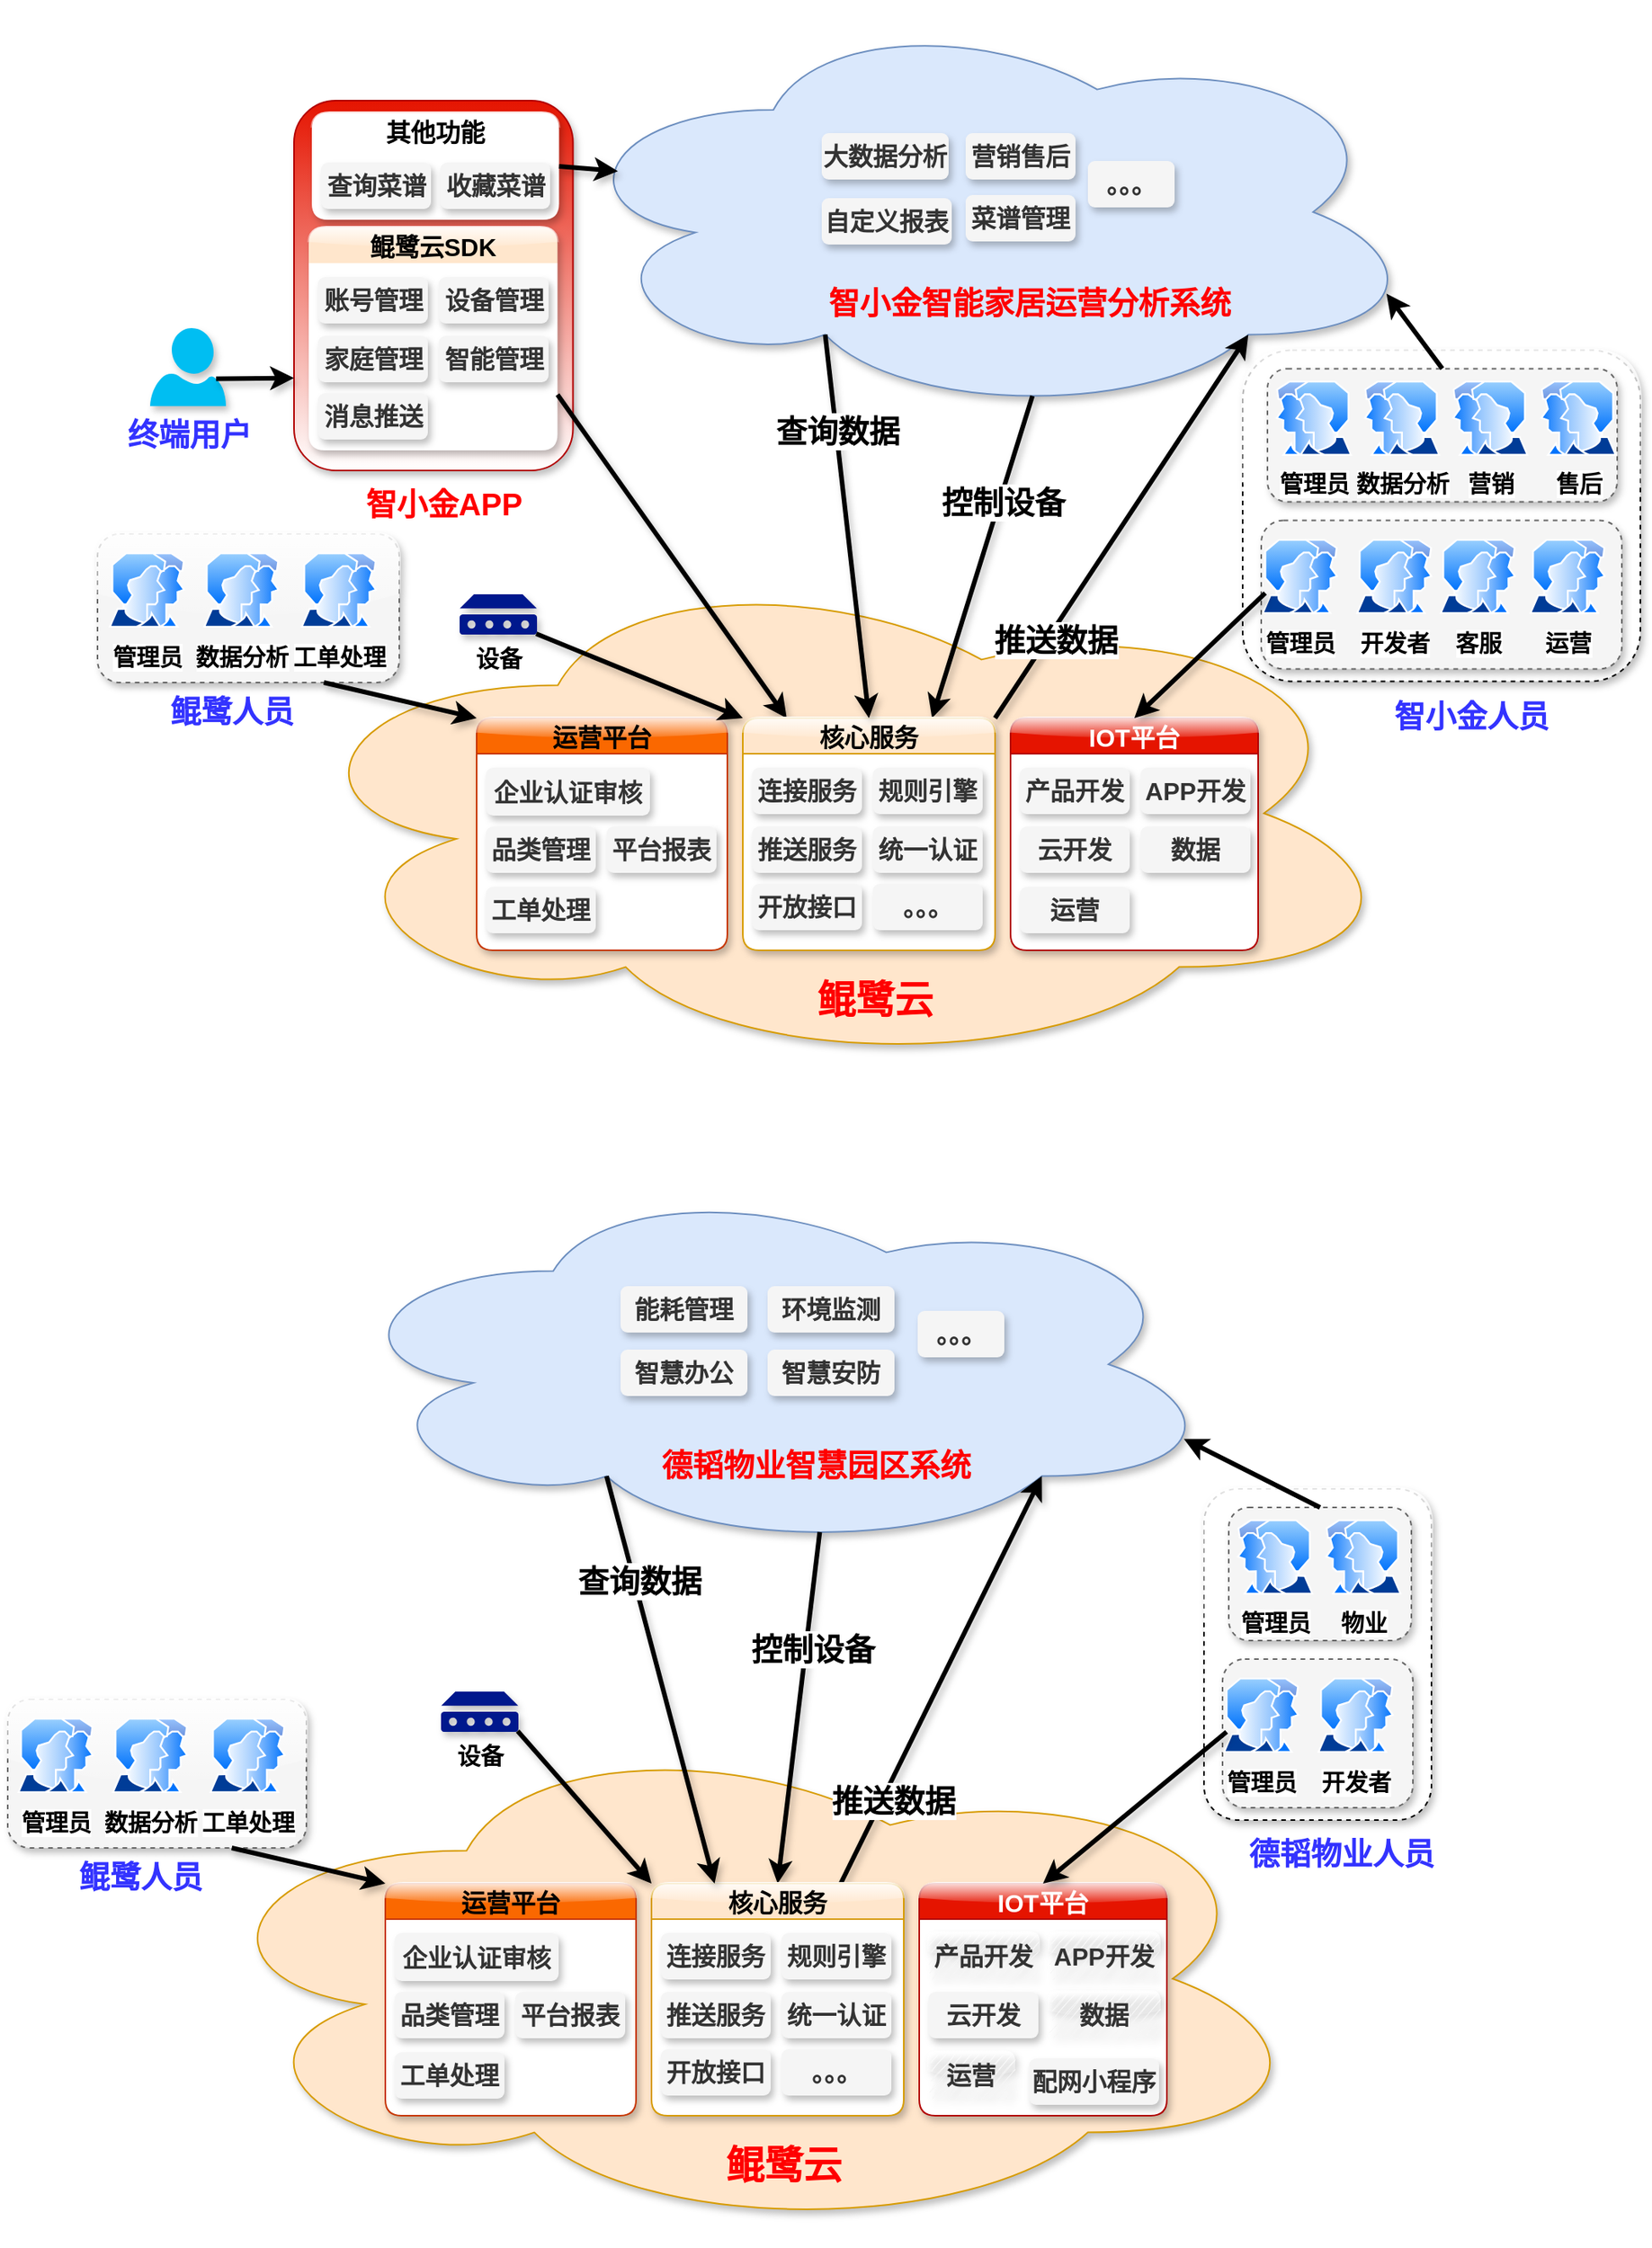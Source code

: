 <mxfile version="14.9.0" type="github">
  <diagram id="wn16nH20PtK9z4dH2-n5" name="Page-1">
    <mxGraphModel dx="2582" dy="3572" grid="0" gridSize="10" guides="1" tooltips="1" connect="1" arrows="1" fold="1" page="0" pageScale="1" pageWidth="827" pageHeight="1169" math="0" shadow="0">
      <root>
        <mxCell id="0" />
        <mxCell id="1" parent="0" />
        <mxCell id="_brEX9a0ridXROTRRMC1-58" value="" style="rounded=1;whiteSpace=wrap;html=1;strokeWidth=1;dashed=1;fontSize=15;fontStyle=1;shadow=1;glass=1;" parent="1" vertex="1">
          <mxGeometry x="-31" y="-2240.8" width="257" height="214" as="geometry" />
        </mxCell>
        <mxCell id="_brEX9a0ridXROTRRMC1-1" value="鲲鹭云" style="ellipse;shape=cloud;whiteSpace=wrap;html=1;rounded=1;glass=0;sketch=0;fontSize=37;fillColor=#ffe6cc;strokeColor=#d79b00;shadow=1;fontStyle=1" parent="1" vertex="1">
          <mxGeometry x="-656" y="-2107" width="730" height="331" as="geometry" />
        </mxCell>
        <mxCell id="_brEX9a0ridXROTRRMC1-4" value="" style="ellipse;shape=cloud;whiteSpace=wrap;html=1;rounded=1;glass=0;sketch=0;fontSize=27;fillColor=#dae8fc;strokeColor=#6c8ebf;shadow=1;fontStyle=1" parent="1" vertex="1">
          <mxGeometry x="-473.75" y="-2462" width="558" height="264" as="geometry" />
        </mxCell>
        <mxCell id="_brEX9a0ridXROTRRMC1-5" value="智小金APP" style="text;html=1;strokeColor=none;fillColor=none;align=center;verticalAlign=middle;whiteSpace=wrap;rounded=0;shadow=1;fontSize=20;fontStyle=1;fontColor=#FF0000;" parent="1" vertex="1">
          <mxGeometry x="-615.75" y="-2152" width="138" height="20" as="geometry" />
        </mxCell>
        <mxCell id="_brEX9a0ridXROTRRMC1-6" style="edgeStyle=none;rounded=0;sketch=0;orthogonalLoop=1;jettySize=auto;html=1;entryX=0.8;entryY=0.8;entryDx=0;entryDy=0;entryPerimeter=0;shadow=1;fontSize=19;strokeWidth=3;exitX=1;exitY=0;exitDx=0;exitDy=0;" parent="1" source="_brEX9a0ridXROTRRMC1-43" target="_brEX9a0ridXROTRRMC1-4" edge="1">
          <mxGeometry relative="1" as="geometry">
            <mxPoint x="-272.0" y="-1813" as="sourcePoint" />
            <mxPoint x="-270.025" y="-1636.8" as="targetPoint" />
          </mxGeometry>
        </mxCell>
        <mxCell id="_brEX9a0ridXROTRRMC1-7" value="推送数据" style="edgeLabel;html=1;align=center;verticalAlign=middle;resizable=0;points=[];fontSize=20;fontStyle=1" parent="_brEX9a0ridXROTRRMC1-6" vertex="1" connectable="0">
          <mxGeometry x="-0.695" y="-1" relative="1" as="geometry">
            <mxPoint x="13" y="-14" as="offset" />
          </mxGeometry>
        </mxCell>
        <mxCell id="_brEX9a0ridXROTRRMC1-8" value="" style="rounded=1;whiteSpace=wrap;html=1;shadow=1;labelBackgroundColor=none;glass=0;sketch=0;fillColor=#e51400;strokeColor=#B20000;fontColor=#ffffff;gradientColor=#ffffff;fontSize=15;fontStyle=1" parent="1" vertex="1">
          <mxGeometry x="-644" y="-2402" width="180.25" height="239" as="geometry" />
        </mxCell>
        <mxCell id="_brEX9a0ridXROTRRMC1-9" value="其他功能" style="swimlane;fontSize=16;swimlaneFillColor=#ffffff;fontStyle=1;shadow=1;rounded=1;strokeColor=none;glass=1;" parent="1" vertex="1">
          <mxGeometry x="-632.5" y="-2394" width="159.75" height="69" as="geometry" />
        </mxCell>
        <mxCell id="_brEX9a0ridXROTRRMC1-10" value="查询菜谱" style="rounded=1;whiteSpace=wrap;html=1;fontSize=16;fontStyle=1;fillColor=#f5f5f5;fontColor=#333333;shadow=1;strokeColor=none;" parent="_brEX9a0ridXROTRRMC1-9" vertex="1">
          <mxGeometry x="6" y="32" width="71" height="30" as="geometry" />
        </mxCell>
        <mxCell id="_brEX9a0ridXROTRRMC1-11" value="收藏菜谱" style="rounded=1;whiteSpace=wrap;html=1;fontSize=16;fontStyle=1;fillColor=#f5f5f5;fontColor=#333333;shadow=1;strokeColor=none;" parent="_brEX9a0ridXROTRRMC1-9" vertex="1">
          <mxGeometry x="83" y="32" width="71" height="30" as="geometry" />
        </mxCell>
        <mxCell id="_brEX9a0ridXROTRRMC1-12" value="鲲鹭云SDK" style="swimlane;fontSize=16;swimlaneFillColor=#ffffff;fillColor=#ffe6cc;fontStyle=1;shadow=1;rounded=1;glass=1;sketch=0;strokeColor=none;" parent="1" vertex="1">
          <mxGeometry x="-634.5" y="-2320" width="160.75" height="144" as="geometry">
            <mxRectangle x="-665" y="-852" width="109" height="23" as="alternateBounds" />
          </mxGeometry>
        </mxCell>
        <mxCell id="_brEX9a0ridXROTRRMC1-13" value="账号管理" style="rounded=1;whiteSpace=wrap;html=1;fontSize=16;fontStyle=1;fillColor=#f5f5f5;fontColor=#333333;shadow=1;strokeColor=none;" parent="_brEX9a0ridXROTRRMC1-12" vertex="1">
          <mxGeometry x="6" y="32" width="71" height="30" as="geometry" />
        </mxCell>
        <mxCell id="_brEX9a0ridXROTRRMC1-14" value="设备管理" style="rounded=1;whiteSpace=wrap;html=1;fontSize=16;fontStyle=1;fillColor=#f5f5f5;fontColor=#333333;shadow=1;strokeColor=none;" parent="_brEX9a0ridXROTRRMC1-12" vertex="1">
          <mxGeometry x="84" y="32" width="71" height="30" as="geometry" />
        </mxCell>
        <mxCell id="_brEX9a0ridXROTRRMC1-15" value="家庭管理" style="rounded=1;whiteSpace=wrap;html=1;fontSize=16;fontStyle=1;fillColor=#f5f5f5;fontColor=#333333;shadow=1;strokeColor=none;" parent="_brEX9a0ridXROTRRMC1-12" vertex="1">
          <mxGeometry x="6" y="70" width="71" height="30" as="geometry" />
        </mxCell>
        <mxCell id="_brEX9a0ridXROTRRMC1-16" value="智能管理" style="rounded=1;whiteSpace=wrap;html=1;fontSize=16;fontStyle=1;fillColor=#f5f5f5;fontColor=#333333;shadow=1;strokeColor=none;" parent="_brEX9a0ridXROTRRMC1-12" vertex="1">
          <mxGeometry x="84" y="70" width="71" height="30" as="geometry" />
        </mxCell>
        <mxCell id="_brEX9a0ridXROTRRMC1-17" value="消息推送" style="rounded=1;whiteSpace=wrap;html=1;fontSize=16;fontStyle=1;fillColor=#f5f5f5;fontColor=#333333;shadow=1;strokeColor=none;" parent="_brEX9a0ridXROTRRMC1-12" vertex="1">
          <mxGeometry x="6" y="107" width="71" height="30" as="geometry" />
        </mxCell>
        <mxCell id="_brEX9a0ridXROTRRMC1-18" style="rounded=0;orthogonalLoop=1;jettySize=auto;html=1;fontSize=17;strokeWidth=3;shadow=1;sketch=0;exitX=1;exitY=0.75;exitDx=0;exitDy=0;" parent="1" source="_brEX9a0ridXROTRRMC1-12" target="_brEX9a0ridXROTRRMC1-43" edge="1">
          <mxGeometry relative="1" as="geometry">
            <mxPoint x="-504.92" y="-1883" as="targetPoint" />
            <mxPoint x="-662.388" y="-1512" as="sourcePoint" />
          </mxGeometry>
        </mxCell>
        <mxCell id="_brEX9a0ridXROTRRMC1-22" style="edgeStyle=none;rounded=0;sketch=0;orthogonalLoop=1;jettySize=auto;html=1;shadow=1;fontSize=19;strokeWidth=3;exitX=0.55;exitY=0.95;exitDx=0;exitDy=0;exitPerimeter=0;entryX=0.75;entryY=0;entryDx=0;entryDy=0;" parent="1" source="_brEX9a0ridXROTRRMC1-4" target="_brEX9a0ridXROTRRMC1-43" edge="1">
          <mxGeometry relative="1" as="geometry">
            <mxPoint x="-261" y="-1798" as="targetPoint" />
            <mxPoint x="-137.0" y="-1072.82" as="sourcePoint" />
          </mxGeometry>
        </mxCell>
        <mxCell id="_brEX9a0ridXROTRRMC1-23" value="控制设备" style="edgeLabel;html=1;align=center;verticalAlign=middle;resizable=0;points=[];fontSize=20;fontStyle=1" parent="_brEX9a0ridXROTRRMC1-22" vertex="1" connectable="0">
          <mxGeometry x="-0.218" y="1" relative="1" as="geometry">
            <mxPoint x="5" y="-14" as="offset" />
          </mxGeometry>
        </mxCell>
        <mxCell id="_brEX9a0ridXROTRRMC1-27" value="终端用户" style="verticalLabelPosition=bottom;html=1;verticalAlign=top;align=center;strokeColor=none;fillColor=#00BEF2;shape=mxgraph.azure.user;fontSize=20;fontStyle=1;shadow=1;fontColor=#3333FF;" parent="1" vertex="1">
          <mxGeometry x="-737" y="-2255" width="49" height="50.4" as="geometry" />
        </mxCell>
        <mxCell id="_brEX9a0ridXROTRRMC1-29" style="rounded=0;orthogonalLoop=1;jettySize=auto;html=1;fontSize=17;strokeWidth=3;shadow=1;sketch=0;entryX=0;entryY=0.75;entryDx=0;entryDy=0;exitX=0.87;exitY=0.65;exitDx=0;exitDy=0;exitPerimeter=0;" parent="1" source="_brEX9a0ridXROTRRMC1-27" target="_brEX9a0ridXROTRRMC1-8" edge="1">
          <mxGeometry relative="1" as="geometry">
            <mxPoint x="-587.27" y="-2150" as="targetPoint" />
            <mxPoint x="-793.25" y="-2009.27" as="sourcePoint" />
          </mxGeometry>
        </mxCell>
        <mxCell id="_brEX9a0ridXROTRRMC1-31" value="IOT平台" style="swimlane;fontSize=16;strokeColor=#B20000;swimlaneFillColor=#ffffff;fillColor=#e51400;fontColor=#ffffff;shadow=1;rounded=1;glass=1;" parent="1" vertex="1">
          <mxGeometry x="-181" y="-2003" width="160" height="150" as="geometry">
            <mxRectangle x="-665" y="-852" width="109" height="23" as="alternateBounds" />
          </mxGeometry>
        </mxCell>
        <mxCell id="_brEX9a0ridXROTRRMC1-32" value="产品开发" style="rounded=1;whiteSpace=wrap;html=1;fontSize=16;fontStyle=1;fillColor=#f5f5f5;fontColor=#333333;shadow=1;strokeColor=none;" parent="_brEX9a0ridXROTRRMC1-31" vertex="1">
          <mxGeometry x="6" y="32" width="71" height="30" as="geometry" />
        </mxCell>
        <mxCell id="_brEX9a0ridXROTRRMC1-33" value="APP开发" style="rounded=1;whiteSpace=wrap;html=1;fontSize=16;fontStyle=1;fillColor=#f5f5f5;fontColor=#333333;shadow=1;strokeColor=none;" parent="_brEX9a0ridXROTRRMC1-31" vertex="1">
          <mxGeometry x="84" y="32" width="71" height="30" as="geometry" />
        </mxCell>
        <mxCell id="_brEX9a0ridXROTRRMC1-34" value="云开发" style="rounded=1;whiteSpace=wrap;html=1;fontSize=16;fontStyle=1;fillColor=#f5f5f5;fontColor=#333333;shadow=1;strokeColor=none;" parent="_brEX9a0ridXROTRRMC1-31" vertex="1">
          <mxGeometry x="6" y="70" width="71" height="30" as="geometry" />
        </mxCell>
        <mxCell id="_brEX9a0ridXROTRRMC1-35" value="数据" style="rounded=1;whiteSpace=wrap;html=1;fontSize=16;fontStyle=1;fillColor=#f5f5f5;fontColor=#333333;shadow=1;strokeColor=none;" parent="_brEX9a0ridXROTRRMC1-31" vertex="1">
          <mxGeometry x="84" y="70" width="71" height="30" as="geometry" />
        </mxCell>
        <mxCell id="_brEX9a0ridXROTRRMC1-36" value="运营" style="rounded=1;whiteSpace=wrap;html=1;fontSize=16;fontStyle=1;fillColor=#f5f5f5;fontColor=#333333;shadow=1;strokeColor=none;" parent="_brEX9a0ridXROTRRMC1-31" vertex="1">
          <mxGeometry x="6" y="109" width="71" height="30" as="geometry" />
        </mxCell>
        <mxCell id="_brEX9a0ridXROTRRMC1-37" value="运营平台" style="swimlane;fontSize=16;strokeColor=#C73500;swimlaneFillColor=#ffffff;fillColor=#fa6800;fontColor=#000000;shadow=1;rounded=1;glass=1;" parent="1" vertex="1">
          <mxGeometry x="-526" y="-2003" width="162" height="150" as="geometry">
            <mxRectangle x="-665" y="-852" width="109" height="23" as="alternateBounds" />
          </mxGeometry>
        </mxCell>
        <mxCell id="_brEX9a0ridXROTRRMC1-39" value="企业认证审核" style="rounded=1;whiteSpace=wrap;html=1;fontSize=16;fontStyle=1;fillColor=#f5f5f5;fontColor=#333333;shadow=1;strokeColor=none;" parent="_brEX9a0ridXROTRRMC1-37" vertex="1">
          <mxGeometry x="6" y="32" width="106" height="31" as="geometry" />
        </mxCell>
        <mxCell id="_brEX9a0ridXROTRRMC1-40" value="品类管理" style="rounded=1;whiteSpace=wrap;html=1;fontSize=16;fontStyle=1;fillColor=#f5f5f5;fontColor=#333333;shadow=1;strokeColor=none;" parent="_brEX9a0ridXROTRRMC1-37" vertex="1">
          <mxGeometry x="6" y="70" width="71" height="30" as="geometry" />
        </mxCell>
        <mxCell id="_brEX9a0ridXROTRRMC1-41" value="平台报表" style="rounded=1;whiteSpace=wrap;html=1;fontSize=16;fontStyle=1;fillColor=#f5f5f5;fontColor=#333333;shadow=1;strokeColor=none;" parent="_brEX9a0ridXROTRRMC1-37" vertex="1">
          <mxGeometry x="84" y="70" width="71" height="30" as="geometry" />
        </mxCell>
        <mxCell id="_brEX9a0ridXROTRRMC1-42" value="工单处理" style="rounded=1;whiteSpace=wrap;html=1;fontSize=16;fontStyle=1;fillColor=#f5f5f5;fontColor=#333333;shadow=1;strokeColor=none;" parent="_brEX9a0ridXROTRRMC1-37" vertex="1">
          <mxGeometry x="6" y="109" width="71" height="30" as="geometry" />
        </mxCell>
        <mxCell id="_brEX9a0ridXROTRRMC1-52" value="设备" style="aspect=fixed;pointerEvents=1;shadow=1;dashed=0;html=1;strokeColor=none;labelPosition=center;verticalLabelPosition=bottom;verticalAlign=top;align=center;fillColor=#00188D;shape=mxgraph.mscae.enterprise.device;fontSize=15;fontStyle=1" parent="1" vertex="1">
          <mxGeometry x="-537" y="-2083" width="50" height="26" as="geometry" />
        </mxCell>
        <mxCell id="_brEX9a0ridXROTRRMC1-54" style="rounded=0;orthogonalLoop=1;jettySize=auto;html=1;fontSize=17;strokeWidth=3;shadow=1;sketch=0;entryX=0;entryY=0;entryDx=0;entryDy=0;exitX=0.99;exitY=0.98;exitDx=0;exitDy=0;exitPerimeter=0;" parent="1" source="_brEX9a0ridXROTRRMC1-52" target="_brEX9a0ridXROTRRMC1-43" edge="1">
          <mxGeometry relative="1" as="geometry">
            <mxPoint x="-367.0" y="-2282" as="targetPoint" />
            <mxPoint x="-277.9" y="-2030.31" as="sourcePoint" />
          </mxGeometry>
        </mxCell>
        <mxCell id="_brEX9a0ridXROTRRMC1-43" value="核心服务" style="swimlane;fontSize=16;strokeColor=#d79b00;swimlaneFillColor=#ffffff;fillColor=#ffe6cc;strokeWidth=1;shadow=1;rounded=1;glass=1;" parent="1" vertex="1">
          <mxGeometry x="-354" y="-2003" width="163" height="150" as="geometry">
            <mxRectangle x="-665" y="-852" width="109" height="23" as="alternateBounds" />
          </mxGeometry>
        </mxCell>
        <mxCell id="_brEX9a0ridXROTRRMC1-44" value="连接服务" style="rounded=1;whiteSpace=wrap;html=1;fontSize=16;fontStyle=1;fillColor=#f5f5f5;fontColor=#333333;shadow=1;strokeColor=none;" parent="_brEX9a0ridXROTRRMC1-43" vertex="1">
          <mxGeometry x="6" y="32" width="71" height="30" as="geometry" />
        </mxCell>
        <mxCell id="_brEX9a0ridXROTRRMC1-45" value="规则引擎" style="rounded=1;whiteSpace=wrap;html=1;fontSize=16;fontStyle=1;fillColor=#f5f5f5;fontColor=#333333;shadow=1;strokeColor=none;" parent="_brEX9a0ridXROTRRMC1-43" vertex="1">
          <mxGeometry x="84" y="32" width="71" height="30" as="geometry" />
        </mxCell>
        <mxCell id="_brEX9a0ridXROTRRMC1-46" value="推送服务" style="rounded=1;whiteSpace=wrap;html=1;fontSize=16;fontStyle=1;fillColor=#f5f5f5;fontColor=#333333;shadow=1;strokeColor=none;" parent="_brEX9a0ridXROTRRMC1-43" vertex="1">
          <mxGeometry x="6" y="70" width="71" height="30" as="geometry" />
        </mxCell>
        <mxCell id="_brEX9a0ridXROTRRMC1-47" value="统一认证" style="rounded=1;whiteSpace=wrap;html=1;fontSize=16;fontStyle=1;fillColor=#f5f5f5;fontColor=#333333;shadow=1;strokeColor=none;" parent="_brEX9a0ridXROTRRMC1-43" vertex="1">
          <mxGeometry x="84" y="70" width="71" height="30" as="geometry" />
        </mxCell>
        <mxCell id="_brEX9a0ridXROTRRMC1-55" value="开放接口" style="rounded=1;whiteSpace=wrap;html=1;fontSize=16;fontStyle=1;fillColor=#f5f5f5;fontColor=#333333;shadow=1;strokeColor=none;" parent="_brEX9a0ridXROTRRMC1-43" vertex="1">
          <mxGeometry x="6" y="107" width="71" height="30" as="geometry" />
        </mxCell>
        <mxCell id="_brEX9a0ridXROTRRMC1-56" value="。。。" style="rounded=1;whiteSpace=wrap;html=1;fontSize=16;fontStyle=1;fillColor=#f5f5f5;fontColor=#333333;shadow=1;strokeColor=none;" parent="_brEX9a0ridXROTRRMC1-43" vertex="1">
          <mxGeometry x="84" y="107" width="71" height="30" as="geometry" />
        </mxCell>
        <mxCell id="_brEX9a0ridXROTRRMC1-65" value="" style="rounded=1;whiteSpace=wrap;html=1;strokeWidth=1;dashed=1;fillColor=#f5f5f5;strokeColor=#666666;fontColor=#333333;fontSize=15;fontStyle=1;shadow=1;" parent="1" vertex="1">
          <mxGeometry x="-19" y="-2130.8" width="233" height="96" as="geometry" />
        </mxCell>
        <mxCell id="_brEX9a0ridXROTRRMC1-61" value="管理员" style="aspect=fixed;perimeter=ellipsePerimeter;html=1;align=center;shadow=0;dashed=0;spacingTop=3;image;image=img/lib/active_directory/user_accounts.svg;strokeWidth=1;fontSize=15;fontStyle=1;sketch=0;" parent="1" vertex="1">
          <mxGeometry x="-19" y="-2118.8" width="50" height="48.5" as="geometry" />
        </mxCell>
        <mxCell id="_brEX9a0ridXROTRRMC1-62" value="开发者" style="aspect=fixed;perimeter=ellipsePerimeter;html=1;align=center;shadow=0;dashed=0;spacingTop=3;image;image=img/lib/active_directory/user_accounts.svg;strokeWidth=1;fontSize=15;fontStyle=1" parent="1" vertex="1">
          <mxGeometry x="42" y="-2118.8" width="50" height="48.5" as="geometry" />
        </mxCell>
        <mxCell id="_brEX9a0ridXROTRRMC1-63" value="运营" style="aspect=fixed;perimeter=ellipsePerimeter;html=1;align=center;shadow=0;dashed=0;spacingTop=3;image;image=img/lib/active_directory/user_accounts.svg;strokeWidth=1;fontSize=15;fontStyle=1" parent="1" vertex="1">
          <mxGeometry x="154" y="-2118.8" width="50" height="48.5" as="geometry" />
        </mxCell>
        <mxCell id="_brEX9a0ridXROTRRMC1-64" value="客服" style="aspect=fixed;perimeter=ellipsePerimeter;html=1;align=center;shadow=0;dashed=0;spacingTop=3;image;image=img/lib/active_directory/user_accounts.svg;strokeWidth=1;fontSize=15;fontStyle=1" parent="1" vertex="1">
          <mxGeometry x="96" y="-2118.8" width="50" height="48.5" as="geometry" />
        </mxCell>
        <mxCell id="_brEX9a0ridXROTRRMC1-68" value="智小金人员" style="text;html=1;strokeColor=none;fillColor=none;align=center;verticalAlign=middle;whiteSpace=wrap;rounded=0;fontStyle=1;fontSize=20;fontColor=#3333FF;" parent="1" vertex="1">
          <mxGeometry x="49" y="-2014.8" width="136" height="20" as="geometry" />
        </mxCell>
        <mxCell id="_brEX9a0ridXROTRRMC1-69" value="" style="rounded=1;whiteSpace=wrap;html=1;strokeWidth=1;dashed=1;fillColor=#f5f5f5;strokeColor=#666666;fontColor=#333333;fontSize=15;fontStyle=1;shadow=1;" parent="1" vertex="1">
          <mxGeometry x="-15" y="-2228.8" width="226" height="86" as="geometry" />
        </mxCell>
        <mxCell id="_brEX9a0ridXROTRRMC1-57" value="管理员" style="aspect=fixed;perimeter=ellipsePerimeter;html=1;align=center;shadow=0;dashed=0;spacingTop=3;image;image=img/lib/active_directory/user_accounts.svg;strokeWidth=1;fontSize=15;fontStyle=1;flipH=1;" parent="1" vertex="1">
          <mxGeometry x="-10" y="-2221.05" width="50" height="48.5" as="geometry" />
        </mxCell>
        <mxCell id="_brEX9a0ridXROTRRMC1-71" value="" style="rounded=1;whiteSpace=wrap;html=1;strokeWidth=1;dashed=1;fillColor=#f5f5f5;strokeColor=#666666;fontColor=#333333;fontSize=15;fontStyle=1;shadow=1;glass=1;" parent="1" vertex="1">
          <mxGeometry x="-771" y="-2122" width="195" height="96" as="geometry" />
        </mxCell>
        <mxCell id="_brEX9a0ridXROTRRMC1-72" value="管理员" style="aspect=fixed;perimeter=ellipsePerimeter;html=1;align=center;shadow=0;dashed=0;spacingTop=3;image;image=img/lib/active_directory/user_accounts.svg;strokeWidth=1;fontSize=15;fontStyle=1" parent="1" vertex="1">
          <mxGeometry x="-764" y="-2110" width="50" height="48.5" as="geometry" />
        </mxCell>
        <mxCell id="_brEX9a0ridXROTRRMC1-73" value="数据分析" style="aspect=fixed;perimeter=ellipsePerimeter;html=1;align=center;shadow=0;dashed=0;spacingTop=3;image;image=img/lib/active_directory/user_accounts.svg;strokeWidth=1;fontSize=15;fontStyle=1" parent="1" vertex="1">
          <mxGeometry x="-703" y="-2110" width="50" height="48.5" as="geometry" />
        </mxCell>
        <mxCell id="_brEX9a0ridXROTRRMC1-75" value="工单处理" style="aspect=fixed;perimeter=ellipsePerimeter;html=1;align=center;shadow=0;dashed=0;spacingTop=3;image;image=img/lib/active_directory/user_accounts.svg;strokeWidth=1;fontSize=15;fontStyle=1" parent="1" vertex="1">
          <mxGeometry x="-640" y="-2110" width="50" height="48.5" as="geometry" />
        </mxCell>
        <mxCell id="_brEX9a0ridXROTRRMC1-78" value="鲲鹭人员" style="text;html=1;strokeColor=none;fillColor=none;align=center;verticalAlign=middle;whiteSpace=wrap;rounded=0;fontStyle=1;fontSize=20;fontColor=#3333FF;" parent="1" vertex="1">
          <mxGeometry x="-735" y="-2018" width="102" height="20" as="geometry" />
        </mxCell>
        <mxCell id="_brEX9a0ridXROTRRMC1-80" style="edgeStyle=none;rounded=0;sketch=0;orthogonalLoop=1;jettySize=auto;html=1;shadow=1;fontSize=19;strokeWidth=3;exitX=0.75;exitY=1;exitDx=0;exitDy=0;entryX=0;entryY=0;entryDx=0;entryDy=0;" parent="1" source="_brEX9a0ridXROTRRMC1-71" target="_brEX9a0ridXROTRRMC1-37" edge="1">
          <mxGeometry relative="1" as="geometry">
            <mxPoint x="53.0" y="-2011" as="targetPoint" />
            <mxPoint x="296.5" y="-1678" as="sourcePoint" />
          </mxGeometry>
        </mxCell>
        <mxCell id="_brEX9a0ridXROTRRMC1-66" style="edgeStyle=none;rounded=0;sketch=0;orthogonalLoop=1;jettySize=auto;html=1;shadow=1;fontSize=19;strokeWidth=3;exitX=0;exitY=0.75;exitDx=0;exitDy=0;entryX=0.5;entryY=0;entryDx=0;entryDy=0;" parent="1" source="_brEX9a0ridXROTRRMC1-61" target="_brEX9a0ridXROTRRMC1-31" edge="1">
          <mxGeometry relative="1" as="geometry">
            <mxPoint x="-28" y="-1808" as="targetPoint" />
            <mxPoint x="208.5" y="-1632" as="sourcePoint" />
          </mxGeometry>
        </mxCell>
        <mxCell id="_brEX9a0ridXROTRRMC1-83" style="edgeStyle=none;rounded=0;sketch=0;orthogonalLoop=1;jettySize=auto;html=1;shadow=1;fontSize=19;strokeWidth=3;exitX=0.31;exitY=0.8;exitDx=0;exitDy=0;entryX=0.5;entryY=0;entryDx=0;entryDy=0;exitPerimeter=0;" parent="1" source="_brEX9a0ridXROTRRMC1-4" target="_brEX9a0ridXROTRRMC1-43" edge="1">
          <mxGeometry relative="1" as="geometry">
            <mxPoint x="-237.25" y="-2052" as="targetPoint" />
            <mxPoint x="-242" y="-2212" as="sourcePoint" />
          </mxGeometry>
        </mxCell>
        <mxCell id="_brEX9a0ridXROTRRMC1-84" value="查询数据" style="edgeLabel;html=1;align=center;verticalAlign=middle;resizable=0;points=[];fontSize=20;fontStyle=1" parent="_brEX9a0ridXROTRRMC1-83" vertex="1" connectable="0">
          <mxGeometry x="-0.387" y="-4" relative="1" as="geometry">
            <mxPoint x="3" y="-15" as="offset" />
          </mxGeometry>
        </mxCell>
        <mxCell id="_brEX9a0ridXROTRRMC1-59" style="rounded=0;orthogonalLoop=1;jettySize=auto;html=1;entryX=0.96;entryY=0.7;entryDx=0;entryDy=0;entryPerimeter=0;strokeWidth=3;exitX=0.5;exitY=0;exitDx=0;exitDy=0;" parent="1" source="_brEX9a0ridXROTRRMC1-69" target="_brEX9a0ridXROTRRMC1-4" edge="1">
          <mxGeometry relative="1" as="geometry">
            <mxPoint x="78.68" y="-2257" as="targetPoint" />
          </mxGeometry>
        </mxCell>
        <mxCell id="_brEX9a0ridXROTRRMC1-88" style="rounded=0;orthogonalLoop=1;jettySize=auto;html=1;fontSize=17;strokeWidth=3;shadow=1;sketch=0;entryX=0.07;entryY=0.4;entryDx=0;entryDy=0;exitX=1;exitY=0.5;exitDx=0;exitDy=0;entryPerimeter=0;" parent="1" source="_brEX9a0ridXROTRRMC1-9" target="_brEX9a0ridXROTRRMC1-4" edge="1">
          <mxGeometry relative="1" as="geometry">
            <mxPoint x="-87" y="-2243.5" as="targetPoint" />
            <mxPoint x="-214" y="-2651" as="sourcePoint" />
          </mxGeometry>
        </mxCell>
        <mxCell id="_brEX9a0ridXROTRRMC1-91" value="营销售后" style="rounded=1;whiteSpace=wrap;html=1;fontSize=16;fontStyle=1;fillColor=#f5f5f5;fontColor=#333333;shadow=1;strokeColor=none;" parent="1" vertex="1">
          <mxGeometry x="-210" y="-2381" width="71" height="30" as="geometry" />
        </mxCell>
        <mxCell id="_brEX9a0ridXROTRRMC1-92" value="自定义报表" style="rounded=1;whiteSpace=wrap;html=1;fontSize=16;fontStyle=1;fillColor=#f5f5f5;fontColor=#333333;shadow=1;strokeColor=none;" parent="1" vertex="1">
          <mxGeometry x="-303" y="-2339" width="84" height="30" as="geometry" />
        </mxCell>
        <mxCell id="_brEX9a0ridXROTRRMC1-93" value="大数据分析" style="rounded=1;whiteSpace=wrap;html=1;fontSize=16;fontStyle=1;fillColor=#f5f5f5;fontColor=#333333;shadow=1;strokeColor=none;" parent="1" vertex="1">
          <mxGeometry x="-303" y="-2381" width="82" height="30" as="geometry" />
        </mxCell>
        <mxCell id="_brEX9a0ridXROTRRMC1-94" value="菜谱管理" style="rounded=1;whiteSpace=wrap;html=1;fontSize=16;fontStyle=1;fillColor=#f5f5f5;fontColor=#333333;shadow=1;strokeColor=none;" parent="1" vertex="1">
          <mxGeometry x="-210" y="-2341" width="71" height="30" as="geometry" />
        </mxCell>
        <mxCell id="_brEX9a0ridXROTRRMC1-95" value="智小金智能家居运营分析系统" style="text;html=1;strokeColor=none;fillColor=none;align=center;verticalAlign=middle;whiteSpace=wrap;rounded=0;fontStyle=1;fontSize=20;fontColor=#FF0000;" parent="1" vertex="1">
          <mxGeometry x="-300" y="-2282" width="263" height="20" as="geometry" />
        </mxCell>
        <mxCell id="_brEX9a0ridXROTRRMC1-96" value="鲲鹭云" style="text;html=1;strokeColor=none;fillColor=none;align=center;verticalAlign=middle;whiteSpace=wrap;rounded=0;fontStyle=1;fontSize=25;fontColor=#FF0000;" parent="1" vertex="1">
          <mxGeometry x="-400" y="-1832" width="263" height="20" as="geometry" />
        </mxCell>
        <mxCell id="_brEX9a0ridXROTRRMC1-100" value="数据分析" style="aspect=fixed;perimeter=ellipsePerimeter;html=1;align=center;shadow=0;dashed=0;spacingTop=3;image;image=img/lib/active_directory/user_accounts.svg;strokeWidth=1;fontSize=15;fontStyle=1;flipH=1;" parent="1" vertex="1">
          <mxGeometry x="47" y="-2221.05" width="50" height="48.5" as="geometry" />
        </mxCell>
        <mxCell id="dXNyTPaBA9t14QVxE6pS-2" value="营销" style="aspect=fixed;perimeter=ellipsePerimeter;html=1;align=center;shadow=0;dashed=0;spacingTop=3;image;image=img/lib/active_directory/user_accounts.svg;strokeWidth=1;fontSize=15;fontStyle=1;flipH=1;" vertex="1" parent="1">
          <mxGeometry x="104" y="-2221.05" width="50" height="48.5" as="geometry" />
        </mxCell>
        <mxCell id="dXNyTPaBA9t14QVxE6pS-4" value="售后" style="aspect=fixed;perimeter=ellipsePerimeter;html=1;align=center;shadow=0;dashed=0;spacingTop=3;image;image=img/lib/active_directory/user_accounts.svg;strokeWidth=1;fontSize=15;fontStyle=1;flipH=1;" vertex="1" parent="1">
          <mxGeometry x="161" y="-2221.05" width="50" height="48.5" as="geometry" />
        </mxCell>
        <mxCell id="dXNyTPaBA9t14QVxE6pS-5" value="" style="rounded=1;whiteSpace=wrap;html=1;strokeWidth=1;dashed=1;fontSize=15;fontStyle=1;shadow=1;glass=1;" vertex="1" parent="1">
          <mxGeometry x="-56" y="-1505" width="147" height="214" as="geometry" />
        </mxCell>
        <mxCell id="dXNyTPaBA9t14QVxE6pS-6" value="鲲鹭云" style="ellipse;shape=cloud;whiteSpace=wrap;html=1;rounded=1;glass=0;sketch=0;fontSize=37;fillColor=#ffe6cc;strokeColor=#d79b00;shadow=1;fontStyle=1" vertex="1" parent="1">
          <mxGeometry x="-715" y="-1354" width="730" height="331" as="geometry" />
        </mxCell>
        <mxCell id="dXNyTPaBA9t14QVxE6pS-7" value="" style="ellipse;shape=cloud;whiteSpace=wrap;html=1;rounded=1;glass=0;sketch=0;fontSize=27;fillColor=#dae8fc;strokeColor=#6c8ebf;shadow=1;fontStyle=1" vertex="1" parent="1">
          <mxGeometry x="-620" y="-1706" width="574" height="241" as="geometry" />
        </mxCell>
        <mxCell id="dXNyTPaBA9t14QVxE6pS-9" style="edgeStyle=none;rounded=0;sketch=0;orthogonalLoop=1;jettySize=auto;html=1;entryX=0.8;entryY=0.8;entryDx=0;entryDy=0;entryPerimeter=0;shadow=1;fontSize=19;strokeWidth=3;exitX=0.75;exitY=0;exitDx=0;exitDy=0;" edge="1" source="dXNyTPaBA9t14QVxE6pS-39" target="dXNyTPaBA9t14QVxE6pS-7" parent="1">
          <mxGeometry relative="1" as="geometry">
            <mxPoint x="-331.0" y="-1060" as="sourcePoint" />
            <mxPoint x="-329.025" y="-883.8" as="targetPoint" />
          </mxGeometry>
        </mxCell>
        <mxCell id="dXNyTPaBA9t14QVxE6pS-10" value="推送数据" style="edgeLabel;html=1;align=center;verticalAlign=middle;resizable=0;points=[];fontSize=20;fontStyle=1" vertex="1" connectable="0" parent="dXNyTPaBA9t14QVxE6pS-9">
          <mxGeometry x="-0.695" y="-1" relative="1" as="geometry">
            <mxPoint x="13" y="-14" as="offset" />
          </mxGeometry>
        </mxCell>
        <mxCell id="dXNyTPaBA9t14QVxE6pS-22" style="edgeStyle=none;rounded=0;sketch=0;orthogonalLoop=1;jettySize=auto;html=1;shadow=1;fontSize=19;strokeWidth=3;exitX=0.55;exitY=0.95;exitDx=0;exitDy=0;exitPerimeter=0;entryX=0.5;entryY=0;entryDx=0;entryDy=0;" edge="1" source="dXNyTPaBA9t14QVxE6pS-7" target="dXNyTPaBA9t14QVxE6pS-39" parent="1">
          <mxGeometry relative="1" as="geometry">
            <mxPoint x="-320" y="-1045" as="targetPoint" />
            <mxPoint x="-196.0" y="-319.82" as="sourcePoint" />
          </mxGeometry>
        </mxCell>
        <mxCell id="dXNyTPaBA9t14QVxE6pS-23" value="控制设备" style="edgeLabel;html=1;align=center;verticalAlign=middle;resizable=0;points=[];fontSize=20;fontStyle=1" vertex="1" connectable="0" parent="dXNyTPaBA9t14QVxE6pS-22">
          <mxGeometry x="-0.218" y="1" relative="1" as="geometry">
            <mxPoint x="5" y="-14" as="offset" />
          </mxGeometry>
        </mxCell>
        <mxCell id="dXNyTPaBA9t14QVxE6pS-26" value="IOT平台" style="swimlane;fontSize=16;strokeColor=#B20000;swimlaneFillColor=#ffffff;fillColor=#e51400;fontColor=#ffffff;shadow=1;rounded=1;glass=1;" vertex="1" parent="1">
          <mxGeometry x="-240" y="-1250" width="160" height="150" as="geometry">
            <mxRectangle x="-665" y="-852" width="109" height="23" as="alternateBounds" />
          </mxGeometry>
        </mxCell>
        <mxCell id="dXNyTPaBA9t14QVxE6pS-27" value="产品开发" style="rounded=1;whiteSpace=wrap;html=1;fontSize=16;fontStyle=1;fillColor=#f5f5f5;fontColor=#333333;shadow=1;glass=1;sketch=1;strokeColor=none;" vertex="1" parent="dXNyTPaBA9t14QVxE6pS-26">
          <mxGeometry x="6" y="32" width="71" height="30" as="geometry" />
        </mxCell>
        <mxCell id="dXNyTPaBA9t14QVxE6pS-28" value="APP开发" style="rounded=1;whiteSpace=wrap;html=1;fontSize=16;fontStyle=1;fillColor=#f5f5f5;fontColor=#333333;shadow=1;sketch=1;glass=1;strokeColor=none;" vertex="1" parent="dXNyTPaBA9t14QVxE6pS-26">
          <mxGeometry x="84" y="32" width="71" height="30" as="geometry" />
        </mxCell>
        <mxCell id="dXNyTPaBA9t14QVxE6pS-29" value="云开发" style="rounded=1;whiteSpace=wrap;html=1;fontSize=16;fontStyle=1;fillColor=#f5f5f5;fontColor=#333333;shadow=1;strokeColor=none;" vertex="1" parent="dXNyTPaBA9t14QVxE6pS-26">
          <mxGeometry x="6" y="70" width="71" height="30" as="geometry" />
        </mxCell>
        <mxCell id="dXNyTPaBA9t14QVxE6pS-30" value="数据" style="rounded=1;whiteSpace=wrap;html=1;fontSize=16;fontStyle=1;fillColor=#f5f5f5;fontColor=#333333;shadow=1;sketch=1;glass=1;strokeColor=none;" vertex="1" parent="dXNyTPaBA9t14QVxE6pS-26">
          <mxGeometry x="84" y="70" width="71" height="30" as="geometry" />
        </mxCell>
        <mxCell id="dXNyTPaBA9t14QVxE6pS-31" value="运营" style="rounded=1;whiteSpace=wrap;html=1;fontSize=16;fontStyle=1;fillColor=#f5f5f5;fontColor=#333333;shadow=1;sketch=1;glass=1;strokeColor=none;" vertex="1" parent="dXNyTPaBA9t14QVxE6pS-26">
          <mxGeometry x="6" y="109" width="55" height="30" as="geometry" />
        </mxCell>
        <mxCell id="dXNyTPaBA9t14QVxE6pS-83" value="配网小程序" style="rounded=1;whiteSpace=wrap;html=1;fontSize=16;fontStyle=1;fillColor=#f5f5f5;fontColor=#333333;shadow=1;strokeColor=none;" vertex="1" parent="dXNyTPaBA9t14QVxE6pS-26">
          <mxGeometry x="71" y="113" width="84" height="30" as="geometry" />
        </mxCell>
        <mxCell id="dXNyTPaBA9t14QVxE6pS-32" value="运营平台" style="swimlane;fontSize=16;strokeColor=#C73500;swimlaneFillColor=#ffffff;fillColor=#fa6800;fontColor=#000000;shadow=1;rounded=1;glass=1;" vertex="1" parent="1">
          <mxGeometry x="-585" y="-1250" width="162" height="150" as="geometry">
            <mxRectangle x="-665" y="-852" width="109" height="23" as="alternateBounds" />
          </mxGeometry>
        </mxCell>
        <mxCell id="dXNyTPaBA9t14QVxE6pS-33" value="企业认证审核" style="rounded=1;whiteSpace=wrap;html=1;fontSize=16;fontStyle=1;fillColor=#f5f5f5;fontColor=#333333;shadow=1;strokeColor=none;" vertex="1" parent="dXNyTPaBA9t14QVxE6pS-32">
          <mxGeometry x="6" y="32" width="106" height="31" as="geometry" />
        </mxCell>
        <mxCell id="dXNyTPaBA9t14QVxE6pS-34" value="品类管理" style="rounded=1;whiteSpace=wrap;html=1;fontSize=16;fontStyle=1;fillColor=#f5f5f5;fontColor=#333333;shadow=1;strokeColor=none;" vertex="1" parent="dXNyTPaBA9t14QVxE6pS-32">
          <mxGeometry x="6" y="70" width="71" height="30" as="geometry" />
        </mxCell>
        <mxCell id="dXNyTPaBA9t14QVxE6pS-35" value="平台报表" style="rounded=1;whiteSpace=wrap;html=1;fontSize=16;fontStyle=1;fillColor=#f5f5f5;fontColor=#333333;shadow=1;strokeColor=none;" vertex="1" parent="dXNyTPaBA9t14QVxE6pS-32">
          <mxGeometry x="84" y="70" width="71" height="30" as="geometry" />
        </mxCell>
        <mxCell id="dXNyTPaBA9t14QVxE6pS-36" value="工单处理" style="rounded=1;whiteSpace=wrap;html=1;fontSize=16;fontStyle=1;fillColor=#f5f5f5;fontColor=#333333;shadow=1;strokeColor=none;" vertex="1" parent="dXNyTPaBA9t14QVxE6pS-32">
          <mxGeometry x="6" y="109" width="71" height="30" as="geometry" />
        </mxCell>
        <mxCell id="dXNyTPaBA9t14QVxE6pS-37" value="设备" style="aspect=fixed;pointerEvents=1;shadow=1;dashed=0;html=1;strokeColor=none;labelPosition=center;verticalLabelPosition=bottom;verticalAlign=top;align=center;fillColor=#00188D;shape=mxgraph.mscae.enterprise.device;fontSize=15;fontStyle=1" vertex="1" parent="1">
          <mxGeometry x="-549" y="-1374" width="50" height="26" as="geometry" />
        </mxCell>
        <mxCell id="dXNyTPaBA9t14QVxE6pS-38" style="rounded=0;orthogonalLoop=1;jettySize=auto;html=1;fontSize=17;strokeWidth=3;shadow=1;sketch=0;entryX=0;entryY=0;entryDx=0;entryDy=0;exitX=0.99;exitY=0.98;exitDx=0;exitDy=0;exitPerimeter=0;" edge="1" source="dXNyTPaBA9t14QVxE6pS-37" target="dXNyTPaBA9t14QVxE6pS-39" parent="1">
          <mxGeometry relative="1" as="geometry">
            <mxPoint x="-426.0" y="-1529" as="targetPoint" />
            <mxPoint x="-336.9" y="-1277.31" as="sourcePoint" />
          </mxGeometry>
        </mxCell>
        <mxCell id="dXNyTPaBA9t14QVxE6pS-39" value="核心服务" style="swimlane;fontSize=16;strokeColor=#d79b00;swimlaneFillColor=#ffffff;fillColor=#ffe6cc;strokeWidth=1;shadow=1;rounded=1;glass=1;" vertex="1" parent="1">
          <mxGeometry x="-413" y="-1250" width="163" height="150" as="geometry">
            <mxRectangle x="-665" y="-852" width="109" height="23" as="alternateBounds" />
          </mxGeometry>
        </mxCell>
        <mxCell id="dXNyTPaBA9t14QVxE6pS-40" value="连接服务" style="rounded=1;whiteSpace=wrap;html=1;fontSize=16;fontStyle=1;fillColor=#f5f5f5;fontColor=#333333;shadow=1;strokeColor=none;" vertex="1" parent="dXNyTPaBA9t14QVxE6pS-39">
          <mxGeometry x="6" y="32" width="71" height="30" as="geometry" />
        </mxCell>
        <mxCell id="dXNyTPaBA9t14QVxE6pS-41" value="规则引擎" style="rounded=1;whiteSpace=wrap;html=1;fontSize=16;fontStyle=1;fillColor=#f5f5f5;fontColor=#333333;shadow=1;strokeColor=none;" vertex="1" parent="dXNyTPaBA9t14QVxE6pS-39">
          <mxGeometry x="84" y="32" width="71" height="30" as="geometry" />
        </mxCell>
        <mxCell id="dXNyTPaBA9t14QVxE6pS-42" value="推送服务" style="rounded=1;whiteSpace=wrap;html=1;fontSize=16;fontStyle=1;fillColor=#f5f5f5;fontColor=#333333;shadow=1;strokeColor=none;" vertex="1" parent="dXNyTPaBA9t14QVxE6pS-39">
          <mxGeometry x="6" y="70" width="71" height="30" as="geometry" />
        </mxCell>
        <mxCell id="dXNyTPaBA9t14QVxE6pS-43" value="统一认证" style="rounded=1;whiteSpace=wrap;html=1;fontSize=16;fontStyle=1;fillColor=#f5f5f5;fontColor=#333333;shadow=1;strokeColor=none;" vertex="1" parent="dXNyTPaBA9t14QVxE6pS-39">
          <mxGeometry x="84" y="70" width="71" height="30" as="geometry" />
        </mxCell>
        <mxCell id="dXNyTPaBA9t14QVxE6pS-44" value="开放接口" style="rounded=1;whiteSpace=wrap;html=1;fontSize=16;fontStyle=1;fillColor=#f5f5f5;fontColor=#333333;shadow=1;strokeColor=none;" vertex="1" parent="dXNyTPaBA9t14QVxE6pS-39">
          <mxGeometry x="6" y="107" width="71" height="30" as="geometry" />
        </mxCell>
        <mxCell id="dXNyTPaBA9t14QVxE6pS-45" value="。。。" style="rounded=1;whiteSpace=wrap;html=1;fontSize=16;fontStyle=1;fillColor=#f5f5f5;fontColor=#333333;shadow=1;strokeColor=none;" vertex="1" parent="dXNyTPaBA9t14QVxE6pS-39">
          <mxGeometry x="84" y="107" width="71" height="30" as="geometry" />
        </mxCell>
        <mxCell id="dXNyTPaBA9t14QVxE6pS-46" value="" style="rounded=1;whiteSpace=wrap;html=1;strokeWidth=1;dashed=1;fillColor=#f5f5f5;strokeColor=#666666;fontColor=#333333;fontSize=15;fontStyle=1;shadow=1;" vertex="1" parent="1">
          <mxGeometry x="-44" y="-1395" width="123" height="96" as="geometry" />
        </mxCell>
        <mxCell id="dXNyTPaBA9t14QVxE6pS-47" value="管理员" style="aspect=fixed;perimeter=ellipsePerimeter;html=1;align=center;shadow=0;dashed=0;spacingTop=3;image;image=img/lib/active_directory/user_accounts.svg;strokeWidth=1;fontSize=15;fontStyle=1;sketch=0;" vertex="1" parent="1">
          <mxGeometry x="-44" y="-1383" width="50" height="48.5" as="geometry" />
        </mxCell>
        <mxCell id="dXNyTPaBA9t14QVxE6pS-48" value="开发者" style="aspect=fixed;perimeter=ellipsePerimeter;html=1;align=center;shadow=0;dashed=0;spacingTop=3;image;image=img/lib/active_directory/user_accounts.svg;strokeWidth=1;fontSize=15;fontStyle=1" vertex="1" parent="1">
          <mxGeometry x="17" y="-1383" width="50" height="48.5" as="geometry" />
        </mxCell>
        <mxCell id="dXNyTPaBA9t14QVxE6pS-51" value="德韬物业人员" style="text;html=1;strokeColor=none;fillColor=none;align=center;verticalAlign=middle;whiteSpace=wrap;rounded=0;fontStyle=1;fontSize=20;fontColor=#3333FF;" vertex="1" parent="1">
          <mxGeometry x="-35" y="-1280" width="136" height="20" as="geometry" />
        </mxCell>
        <mxCell id="dXNyTPaBA9t14QVxE6pS-52" value="" style="rounded=1;whiteSpace=wrap;html=1;strokeWidth=1;dashed=1;fillColor=#f5f5f5;strokeColor=#666666;fontColor=#333333;fontSize=15;fontStyle=1;shadow=1;" vertex="1" parent="1">
          <mxGeometry x="-40" y="-1493" width="118" height="86" as="geometry" />
        </mxCell>
        <mxCell id="dXNyTPaBA9t14QVxE6pS-53" value="管理员" style="aspect=fixed;perimeter=ellipsePerimeter;html=1;align=center;shadow=0;dashed=0;spacingTop=3;image;image=img/lib/active_directory/user_accounts.svg;strokeWidth=1;fontSize=15;fontStyle=1;flipH=1;" vertex="1" parent="1">
          <mxGeometry x="-35" y="-1485.25" width="50" height="48.5" as="geometry" />
        </mxCell>
        <mxCell id="dXNyTPaBA9t14QVxE6pS-54" value="" style="rounded=1;whiteSpace=wrap;html=1;strokeWidth=1;dashed=1;fillColor=#f5f5f5;strokeColor=#666666;fontColor=#333333;fontSize=15;fontStyle=1;shadow=1;glass=1;" vertex="1" parent="1">
          <mxGeometry x="-829" y="-1369" width="193" height="96" as="geometry" />
        </mxCell>
        <mxCell id="dXNyTPaBA9t14QVxE6pS-55" value="管理员" style="aspect=fixed;perimeter=ellipsePerimeter;html=1;align=center;shadow=0;dashed=0;spacingTop=3;image;image=img/lib/active_directory/user_accounts.svg;strokeWidth=1;fontSize=15;fontStyle=1" vertex="1" parent="1">
          <mxGeometry x="-823" y="-1357" width="50" height="48.5" as="geometry" />
        </mxCell>
        <mxCell id="dXNyTPaBA9t14QVxE6pS-56" value="数据分析" style="aspect=fixed;perimeter=ellipsePerimeter;html=1;align=center;shadow=0;dashed=0;spacingTop=3;image;image=img/lib/active_directory/user_accounts.svg;strokeWidth=1;fontSize=15;fontStyle=1" vertex="1" parent="1">
          <mxGeometry x="-762" y="-1357" width="50" height="48.5" as="geometry" />
        </mxCell>
        <mxCell id="dXNyTPaBA9t14QVxE6pS-57" value="工单处理" style="aspect=fixed;perimeter=ellipsePerimeter;html=1;align=center;shadow=0;dashed=0;spacingTop=3;image;image=img/lib/active_directory/user_accounts.svg;strokeWidth=1;fontSize=15;fontStyle=1" vertex="1" parent="1">
          <mxGeometry x="-699" y="-1357" width="50" height="48.5" as="geometry" />
        </mxCell>
        <mxCell id="dXNyTPaBA9t14QVxE6pS-58" value="鲲鹭人员" style="text;html=1;strokeColor=none;fillColor=none;align=center;verticalAlign=middle;whiteSpace=wrap;rounded=0;fontStyle=1;fontSize=20;fontColor=#3333FF;" vertex="1" parent="1">
          <mxGeometry x="-794" y="-1265" width="102" height="20" as="geometry" />
        </mxCell>
        <mxCell id="dXNyTPaBA9t14QVxE6pS-59" style="edgeStyle=none;rounded=0;sketch=0;orthogonalLoop=1;jettySize=auto;html=1;shadow=1;fontSize=19;strokeWidth=3;exitX=0.75;exitY=1;exitDx=0;exitDy=0;entryX=0;entryY=0;entryDx=0;entryDy=0;" edge="1" source="dXNyTPaBA9t14QVxE6pS-54" target="dXNyTPaBA9t14QVxE6pS-32" parent="1">
          <mxGeometry relative="1" as="geometry">
            <mxPoint x="-6.0" y="-1258" as="targetPoint" />
            <mxPoint x="237.5" y="-925" as="sourcePoint" />
          </mxGeometry>
        </mxCell>
        <mxCell id="dXNyTPaBA9t14QVxE6pS-60" style="edgeStyle=none;rounded=0;sketch=0;orthogonalLoop=1;jettySize=auto;html=1;shadow=1;fontSize=19;strokeWidth=3;exitX=0;exitY=0.75;exitDx=0;exitDy=0;entryX=0.5;entryY=0;entryDx=0;entryDy=0;" edge="1" source="dXNyTPaBA9t14QVxE6pS-47" target="dXNyTPaBA9t14QVxE6pS-26" parent="1">
          <mxGeometry relative="1" as="geometry">
            <mxPoint x="-87" y="-1055" as="targetPoint" />
            <mxPoint x="149.5" y="-879" as="sourcePoint" />
          </mxGeometry>
        </mxCell>
        <mxCell id="dXNyTPaBA9t14QVxE6pS-61" style="edgeStyle=none;rounded=0;sketch=0;orthogonalLoop=1;jettySize=auto;html=1;shadow=1;fontSize=19;strokeWidth=3;exitX=0.31;exitY=0.8;exitDx=0;exitDy=0;entryX=0.25;entryY=0;entryDx=0;entryDy=0;exitPerimeter=0;" edge="1" source="dXNyTPaBA9t14QVxE6pS-7" target="dXNyTPaBA9t14QVxE6pS-39" parent="1">
          <mxGeometry relative="1" as="geometry">
            <mxPoint x="-296.25" y="-1299" as="targetPoint" />
            <mxPoint x="-301" y="-1459" as="sourcePoint" />
          </mxGeometry>
        </mxCell>
        <mxCell id="dXNyTPaBA9t14QVxE6pS-62" value="查询数据" style="edgeLabel;html=1;align=center;verticalAlign=middle;resizable=0;points=[];fontSize=20;fontStyle=1" vertex="1" connectable="0" parent="dXNyTPaBA9t14QVxE6pS-61">
          <mxGeometry x="-0.387" y="-4" relative="1" as="geometry">
            <mxPoint x="3" y="-15" as="offset" />
          </mxGeometry>
        </mxCell>
        <mxCell id="dXNyTPaBA9t14QVxE6pS-63" style="rounded=0;orthogonalLoop=1;jettySize=auto;html=1;entryX=0.96;entryY=0.7;entryDx=0;entryDy=0;entryPerimeter=0;strokeWidth=3;exitX=0.5;exitY=0;exitDx=0;exitDy=0;" edge="1" source="dXNyTPaBA9t14QVxE6pS-52" target="dXNyTPaBA9t14QVxE6pS-7" parent="1">
          <mxGeometry relative="1" as="geometry" />
        </mxCell>
        <mxCell id="dXNyTPaBA9t14QVxE6pS-69" value="德韬物业智慧园区系统" style="text;html=1;strokeColor=none;fillColor=none;align=center;verticalAlign=middle;whiteSpace=wrap;rounded=0;fontStyle=1;fontSize=20;fontColor=#FF0000;" vertex="1" parent="1">
          <mxGeometry x="-438" y="-1531" width="263" height="20" as="geometry" />
        </mxCell>
        <mxCell id="dXNyTPaBA9t14QVxE6pS-70" value="鲲鹭云" style="text;html=1;strokeColor=none;fillColor=none;align=center;verticalAlign=middle;whiteSpace=wrap;rounded=0;fontStyle=1;fontSize=25;fontColor=#FF0000;" vertex="1" parent="1">
          <mxGeometry x="-459" y="-1079" width="263" height="20" as="geometry" />
        </mxCell>
        <mxCell id="dXNyTPaBA9t14QVxE6pS-71" value="物业" style="aspect=fixed;perimeter=ellipsePerimeter;html=1;align=center;shadow=0;dashed=0;spacingTop=3;image;image=img/lib/active_directory/user_accounts.svg;strokeWidth=1;fontSize=15;fontStyle=1;flipH=1;" vertex="1" parent="1">
          <mxGeometry x="22" y="-1485.25" width="50" height="48.5" as="geometry" />
        </mxCell>
        <mxCell id="dXNyTPaBA9t14QVxE6pS-75" value="能耗管理" style="rounded=1;whiteSpace=wrap;html=1;fontSize=16;fontStyle=1;fillColor=#f5f5f5;fontColor=#333333;shadow=1;strokeColor=none;" vertex="1" parent="1">
          <mxGeometry x="-433" y="-1636" width="82" height="30" as="geometry" />
        </mxCell>
        <mxCell id="dXNyTPaBA9t14QVxE6pS-76" value="智慧办公" style="rounded=1;whiteSpace=wrap;html=1;fontSize=16;fontStyle=1;fillColor=#f5f5f5;fontColor=#333333;shadow=1;strokeColor=none;" vertex="1" parent="1">
          <mxGeometry x="-433" y="-1595" width="82" height="30" as="geometry" />
        </mxCell>
        <mxCell id="dXNyTPaBA9t14QVxE6pS-77" value="环境监测" style="rounded=1;whiteSpace=wrap;html=1;fontSize=16;fontStyle=1;fillColor=#f5f5f5;fontColor=#333333;shadow=1;strokeColor=none;" vertex="1" parent="1">
          <mxGeometry x="-338" y="-1636" width="82" height="30" as="geometry" />
        </mxCell>
        <mxCell id="dXNyTPaBA9t14QVxE6pS-78" value="智慧安防" style="rounded=1;whiteSpace=wrap;html=1;fontSize=16;fontStyle=1;fillColor=#f5f5f5;fontColor=#333333;shadow=1;strokeColor=none;" vertex="1" parent="1">
          <mxGeometry x="-338" y="-1595" width="82" height="30" as="geometry" />
        </mxCell>
        <mxCell id="dXNyTPaBA9t14QVxE6pS-80" value="。。。" style="rounded=1;whiteSpace=wrap;html=1;fontSize=16;fontStyle=1;fillColor=#f5f5f5;fontColor=#333333;shadow=1;strokeColor=none;" vertex="1" parent="1">
          <mxGeometry x="-131" y="-2363" width="56" height="30" as="geometry" />
        </mxCell>
        <mxCell id="dXNyTPaBA9t14QVxE6pS-81" value="。。。" style="rounded=1;whiteSpace=wrap;html=1;fontSize=16;fontStyle=1;fillColor=#f5f5f5;fontColor=#333333;shadow=1;strokeColor=none;" vertex="1" parent="1">
          <mxGeometry x="-241" y="-1620" width="56" height="30" as="geometry" />
        </mxCell>
      </root>
    </mxGraphModel>
  </diagram>
</mxfile>
